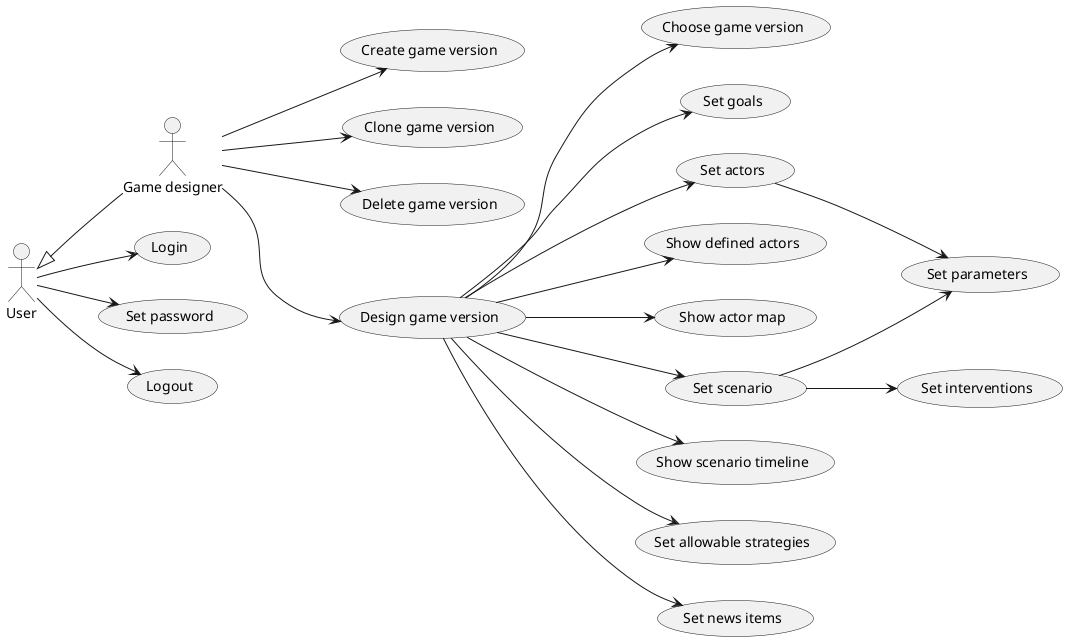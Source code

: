 @startuml
left to right direction

"Game designer" as GD
User <|-- GD

User --> (Login)
User --> (Set password)
User --> (Logout)

GD --> (Create game version)

GD --> (Clone game version)
GD --> (Delete game version)

GD --> (Design game version) : "         \n\n\n\n\n"
(Design game version) --> (Choose game version) : "              "
(Design game version) --> (Set goals)
(Design game version) --> (Set actors)
(Design game version) --> (Show defined actors)
(Design game version) --> (Show actor map)
(Design game version) --> (Set scenario)
(Design game version) --> (Show scenario timeline)
(Design game version) --> (Set allowable strategies)
(Design game version) --> (Set news items)
(Set scenario) --> (Set parameters)
(Set scenario) --> (Set interventions)
(Set actors) --> (Set parameters)

@enduml
